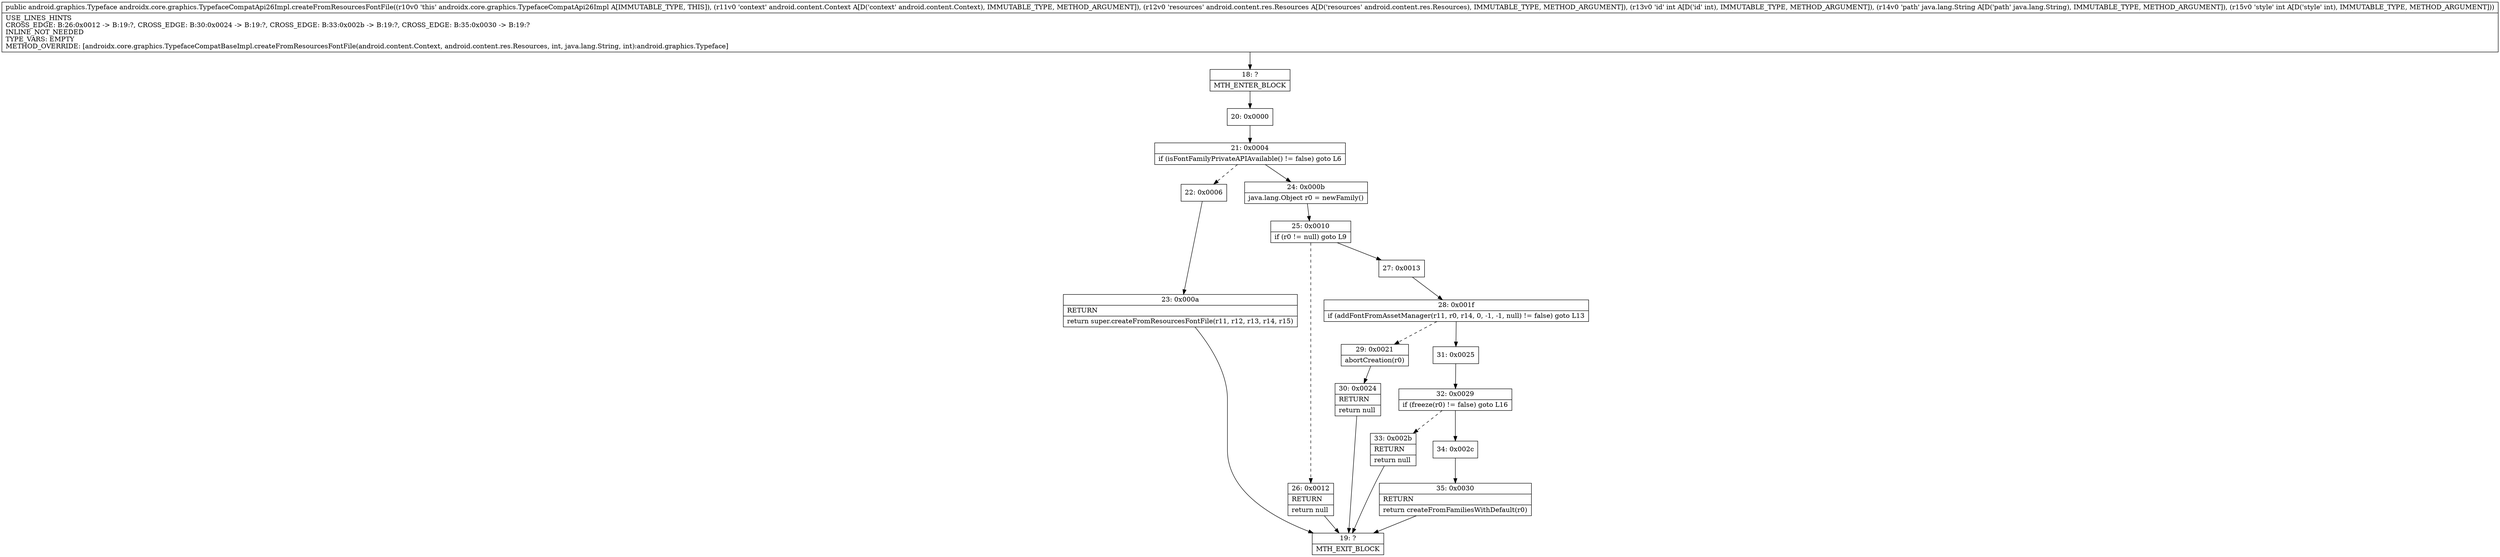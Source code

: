 digraph "CFG forandroidx.core.graphics.TypefaceCompatApi26Impl.createFromResourcesFontFile(Landroid\/content\/Context;Landroid\/content\/res\/Resources;ILjava\/lang\/String;I)Landroid\/graphics\/Typeface;" {
Node_18 [shape=record,label="{18\:\ ?|MTH_ENTER_BLOCK\l}"];
Node_20 [shape=record,label="{20\:\ 0x0000}"];
Node_21 [shape=record,label="{21\:\ 0x0004|if (isFontFamilyPrivateAPIAvailable() != false) goto L6\l}"];
Node_22 [shape=record,label="{22\:\ 0x0006}"];
Node_23 [shape=record,label="{23\:\ 0x000a|RETURN\l|return super.createFromResourcesFontFile(r11, r12, r13, r14, r15)\l}"];
Node_19 [shape=record,label="{19\:\ ?|MTH_EXIT_BLOCK\l}"];
Node_24 [shape=record,label="{24\:\ 0x000b|java.lang.Object r0 = newFamily()\l}"];
Node_25 [shape=record,label="{25\:\ 0x0010|if (r0 != null) goto L9\l}"];
Node_26 [shape=record,label="{26\:\ 0x0012|RETURN\l|return null\l}"];
Node_27 [shape=record,label="{27\:\ 0x0013}"];
Node_28 [shape=record,label="{28\:\ 0x001f|if (addFontFromAssetManager(r11, r0, r14, 0, \-1, \-1, null) != false) goto L13\l}"];
Node_29 [shape=record,label="{29\:\ 0x0021|abortCreation(r0)\l}"];
Node_30 [shape=record,label="{30\:\ 0x0024|RETURN\l|return null\l}"];
Node_31 [shape=record,label="{31\:\ 0x0025}"];
Node_32 [shape=record,label="{32\:\ 0x0029|if (freeze(r0) != false) goto L16\l}"];
Node_33 [shape=record,label="{33\:\ 0x002b|RETURN\l|return null\l}"];
Node_34 [shape=record,label="{34\:\ 0x002c}"];
Node_35 [shape=record,label="{35\:\ 0x0030|RETURN\l|return createFromFamiliesWithDefault(r0)\l}"];
MethodNode[shape=record,label="{public android.graphics.Typeface androidx.core.graphics.TypefaceCompatApi26Impl.createFromResourcesFontFile((r10v0 'this' androidx.core.graphics.TypefaceCompatApi26Impl A[IMMUTABLE_TYPE, THIS]), (r11v0 'context' android.content.Context A[D('context' android.content.Context), IMMUTABLE_TYPE, METHOD_ARGUMENT]), (r12v0 'resources' android.content.res.Resources A[D('resources' android.content.res.Resources), IMMUTABLE_TYPE, METHOD_ARGUMENT]), (r13v0 'id' int A[D('id' int), IMMUTABLE_TYPE, METHOD_ARGUMENT]), (r14v0 'path' java.lang.String A[D('path' java.lang.String), IMMUTABLE_TYPE, METHOD_ARGUMENT]), (r15v0 'style' int A[D('style' int), IMMUTABLE_TYPE, METHOD_ARGUMENT]))  | USE_LINES_HINTS\lCROSS_EDGE: B:26:0x0012 \-\> B:19:?, CROSS_EDGE: B:30:0x0024 \-\> B:19:?, CROSS_EDGE: B:33:0x002b \-\> B:19:?, CROSS_EDGE: B:35:0x0030 \-\> B:19:?\lINLINE_NOT_NEEDED\lTYPE_VARS: EMPTY\lMETHOD_OVERRIDE: [androidx.core.graphics.TypefaceCompatBaseImpl.createFromResourcesFontFile(android.content.Context, android.content.res.Resources, int, java.lang.String, int):android.graphics.Typeface]\l}"];
MethodNode -> Node_18;Node_18 -> Node_20;
Node_20 -> Node_21;
Node_21 -> Node_22[style=dashed];
Node_21 -> Node_24;
Node_22 -> Node_23;
Node_23 -> Node_19;
Node_24 -> Node_25;
Node_25 -> Node_26[style=dashed];
Node_25 -> Node_27;
Node_26 -> Node_19;
Node_27 -> Node_28;
Node_28 -> Node_29[style=dashed];
Node_28 -> Node_31;
Node_29 -> Node_30;
Node_30 -> Node_19;
Node_31 -> Node_32;
Node_32 -> Node_33[style=dashed];
Node_32 -> Node_34;
Node_33 -> Node_19;
Node_34 -> Node_35;
Node_35 -> Node_19;
}

